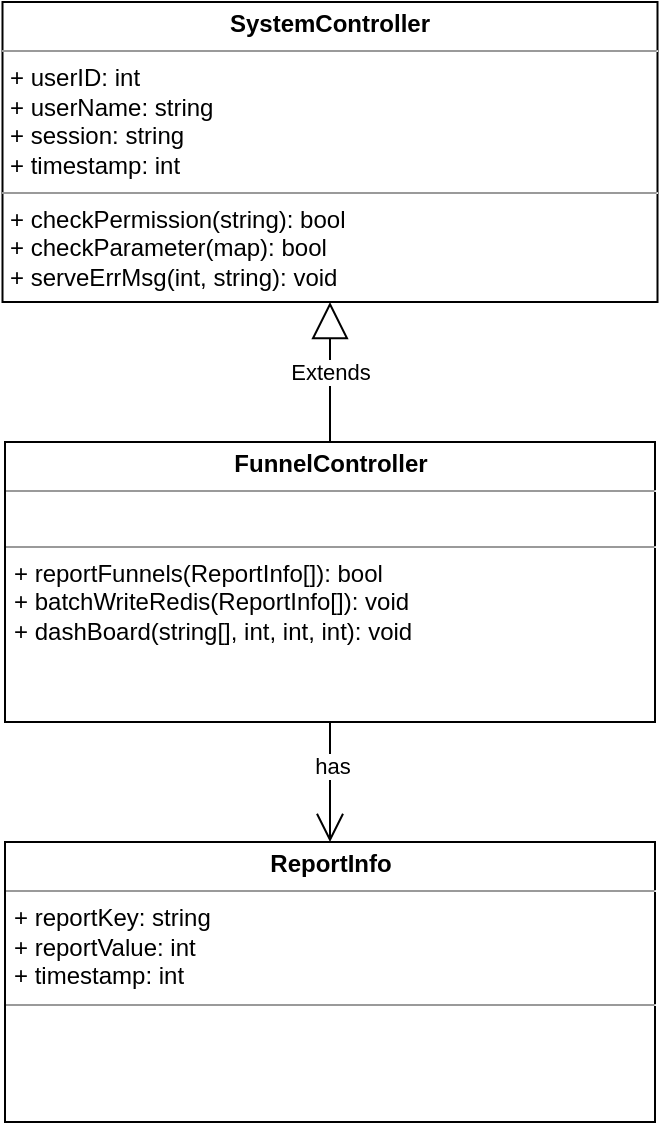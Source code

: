 <mxfile version="15.5.5" type="github">
  <diagram id="eNwvmtfnUTwQ2Sefj3YD" name="Page-1">
    <mxGraphModel dx="1773" dy="1726" grid="1" gridSize="10" guides="1" tooltips="1" connect="1" arrows="1" fold="1" page="1" pageScale="1" pageWidth="827" pageHeight="1169" math="0" shadow="0">
      <root>
        <mxCell id="0" />
        <mxCell id="1" parent="0" />
        <mxCell id="HOZdnpOeCfYpGoQ59FNz-10" value="&lt;p style=&quot;margin: 0px ; margin-top: 4px ; text-align: center&quot;&gt;&lt;b&gt;FunnelController&lt;/b&gt;&lt;/p&gt;&lt;hr size=&quot;1&quot;&gt;&lt;p style=&quot;margin: 0px ; margin-left: 4px&quot;&gt;&lt;br&gt;&lt;/p&gt;&lt;hr size=&quot;1&quot;&gt;&lt;p style=&quot;margin: 0px 0px 0px 4px&quot;&gt;+ reportFunnels(ReportInfo[]): bool&lt;br&gt;&lt;/p&gt;&lt;p style=&quot;margin: 0px 0px 0px 4px&quot;&gt;+ batchWriteRedis(ReportInfo[]): void&lt;/p&gt;&lt;p style=&quot;margin: 0px 0px 0px 4px&quot;&gt;+ dashBoard(string[], int, int, int): void&lt;/p&gt;" style="verticalAlign=top;align=left;overflow=fill;fontSize=12;fontFamily=Helvetica;html=1;" parent="1" vertex="1">
          <mxGeometry x="-77.5" y="130" width="325" height="140" as="geometry" />
        </mxCell>
        <mxCell id="HOZdnpOeCfYpGoQ59FNz-11" value="&lt;p style=&quot;margin: 0px ; margin-top: 4px ; text-align: center&quot;&gt;&lt;b&gt;SystemController&lt;/b&gt;&lt;/p&gt;&lt;hr size=&quot;1&quot;&gt;&lt;p style=&quot;margin: 0px ; margin-left: 4px&quot;&gt;+ userID: int&lt;/p&gt;&lt;p style=&quot;margin: 0px ; margin-left: 4px&quot;&gt;+ userName: string&lt;/p&gt;&lt;p style=&quot;margin: 0px ; margin-left: 4px&quot;&gt;+ session: string&lt;/p&gt;&lt;p style=&quot;margin: 0px ; margin-left: 4px&quot;&gt;+ timestamp: int&lt;br&gt;&lt;/p&gt;&lt;hr size=&quot;1&quot;&gt;&lt;p style=&quot;margin: 0px ; margin-left: 4px&quot;&gt;+ checkPermission(string): bool&lt;/p&gt;&lt;p style=&quot;margin: 0px ; margin-left: 4px&quot;&gt;+ checkParameter(map): bool&lt;/p&gt;&lt;p style=&quot;margin: 0px ; margin-left: 4px&quot;&gt;+ serveErrMsg(int, string): void&lt;/p&gt;" style="verticalAlign=top;align=left;overflow=fill;fontSize=12;fontFamily=Helvetica;html=1;" parent="1" vertex="1">
          <mxGeometry x="-78.75" y="-90" width="327.5" height="150" as="geometry" />
        </mxCell>
        <mxCell id="HOZdnpOeCfYpGoQ59FNz-12" value="Extends" style="endArrow=block;endSize=16;endFill=0;html=1;entryX=0.5;entryY=1;entryDx=0;entryDy=0;" parent="1" source="HOZdnpOeCfYpGoQ59FNz-10" target="HOZdnpOeCfYpGoQ59FNz-11" edge="1">
          <mxGeometry width="160" relative="1" as="geometry">
            <mxPoint x="458.75" y="220" as="sourcePoint" />
            <mxPoint x="458.75" y="340" as="targetPoint" />
          </mxGeometry>
        </mxCell>
        <mxCell id="AE2tYhjI9H_ScWFgtLft-1" value="&lt;p style=&quot;margin: 0px ; margin-top: 4px ; text-align: center&quot;&gt;&lt;b&gt;ReportInfo&lt;/b&gt;&lt;/p&gt;&lt;hr size=&quot;1&quot;&gt;&lt;p style=&quot;margin: 0px ; margin-left: 4px&quot;&gt;+ reportKey: string&lt;/p&gt;&lt;p style=&quot;margin: 0px ; margin-left: 4px&quot;&gt;+ reportValue: int&lt;/p&gt;&lt;p style=&quot;margin: 0px ; margin-left: 4px&quot;&gt;+ timestamp: int&lt;/p&gt;&lt;hr size=&quot;1&quot;&gt;&lt;p style=&quot;margin: 0px 0px 0px 4px&quot;&gt;&lt;br&gt;&lt;/p&gt;" style="verticalAlign=top;align=left;overflow=fill;fontSize=12;fontFamily=Helvetica;html=1;" vertex="1" parent="1">
          <mxGeometry x="-77.5" y="330" width="325" height="140" as="geometry" />
        </mxCell>
        <mxCell id="AE2tYhjI9H_ScWFgtLft-5" value="" style="endArrow=open;endFill=1;endSize=12;html=1;rounded=0;exitX=0.5;exitY=1;exitDx=0;exitDy=0;entryX=0.5;entryY=0;entryDx=0;entryDy=0;" edge="1" parent="1" source="HOZdnpOeCfYpGoQ59FNz-10" target="AE2tYhjI9H_ScWFgtLft-1">
          <mxGeometry width="160" relative="1" as="geometry">
            <mxPoint x="-240" y="310" as="sourcePoint" />
            <mxPoint x="-80" y="310" as="targetPoint" />
          </mxGeometry>
        </mxCell>
        <mxCell id="AE2tYhjI9H_ScWFgtLft-6" value="has" style="edgeLabel;html=1;align=center;verticalAlign=middle;resizable=0;points=[];" vertex="1" connectable="0" parent="AE2tYhjI9H_ScWFgtLft-5">
          <mxGeometry x="-0.286" y="1" relative="1" as="geometry">
            <mxPoint as="offset" />
          </mxGeometry>
        </mxCell>
      </root>
    </mxGraphModel>
  </diagram>
</mxfile>
